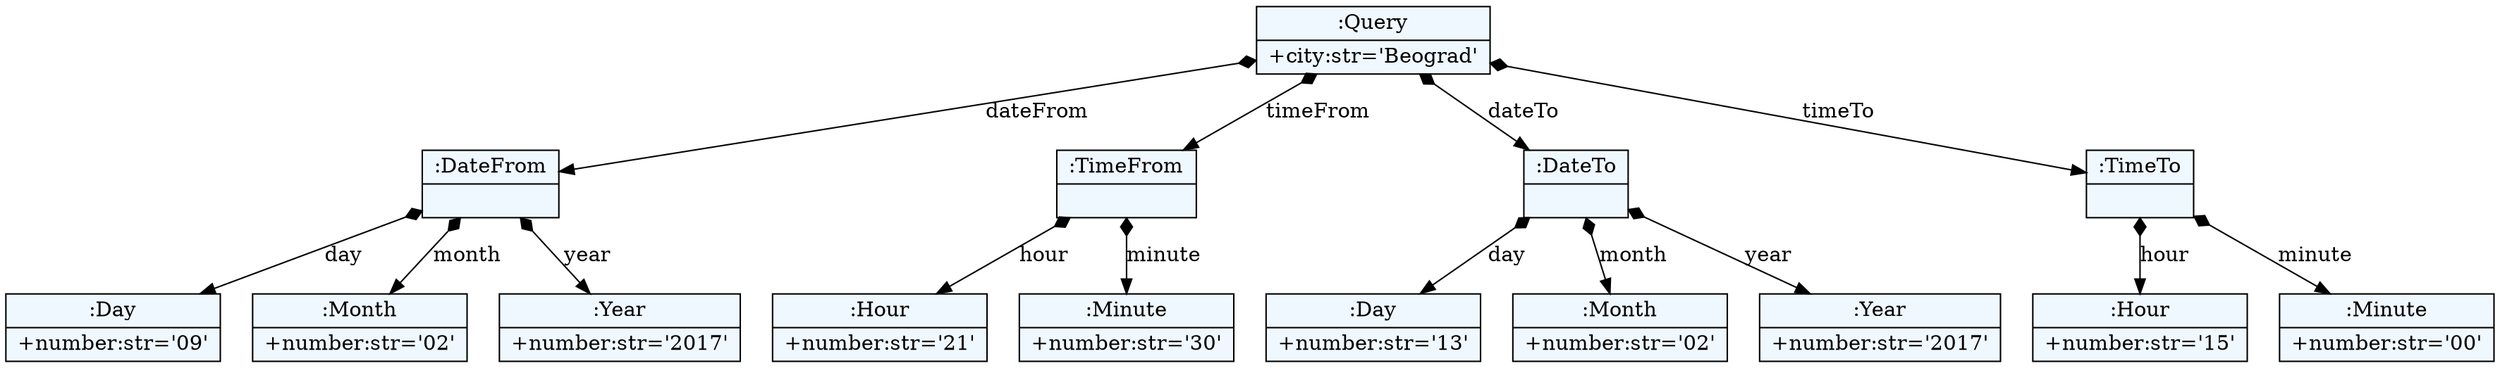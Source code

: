 
    digraph xtext {
    fontname = "Bitstream Vera Sans"
    fontsize = 8
    node[
        shape=record,
        style=filled,
        fillcolor=aliceblue
    ]
    nodesep = 0.3
    edge[dir=black,arrowtail=empty]


68115216 -> 68115632 [label="dateFrom" arrowtail=diamond dir=both]
68115632 -> 68115696 [label="day" arrowtail=diamond dir=both]
68115696[label="{:Day|+number:str='09'\l}"]
68115632 -> 68115728 [label="month" arrowtail=diamond dir=both]
68115728[label="{:Month|+number:str='02'\l}"]
68115632 -> 68115760 [label="year" arrowtail=diamond dir=both]
68115760[label="{:Year|+number:str='2017'\l}"]
68115632[label="{:DateFrom|}"]
68115216 -> 68115600 [label="timeFrom" arrowtail=diamond dir=both]
68115600 -> 68115856 [label="hour" arrowtail=diamond dir=both]
68115856[label="{:Hour|+number:str='21'\l}"]
68115600 -> 68115888 [label="minute" arrowtail=diamond dir=both]
68115888[label="{:Minute|+number:str='30'\l}"]
68115600[label="{:TimeFrom|}"]
68115216 -> 68115664 [label="dateTo" arrowtail=diamond dir=both]
68115664 -> 68115952 [label="day" arrowtail=diamond dir=both]
68115952[label="{:Day|+number:str='13'\l}"]
68115664 -> 68115984 [label="month" arrowtail=diamond dir=both]
68115984[label="{:Month|+number:str='02'\l}"]
68115664 -> 68115920 [label="year" arrowtail=diamond dir=both]
68115920[label="{:Year|+number:str='2017'\l}"]
68115664[label="{:DateTo|}"]
68115216 -> 68115824 [label="timeTo" arrowtail=diamond dir=both]
68115824 -> 68116080 [label="hour" arrowtail=diamond dir=both]
68116080[label="{:Hour|+number:str='15'\l}"]
68115824 -> 68116112 [label="minute" arrowtail=diamond dir=both]
68116112[label="{:Minute|+number:str='00'\l}"]
68115824[label="{:TimeTo|}"]
68115216[label="{:Query|+city:str='Beograd'\l}"]

}
